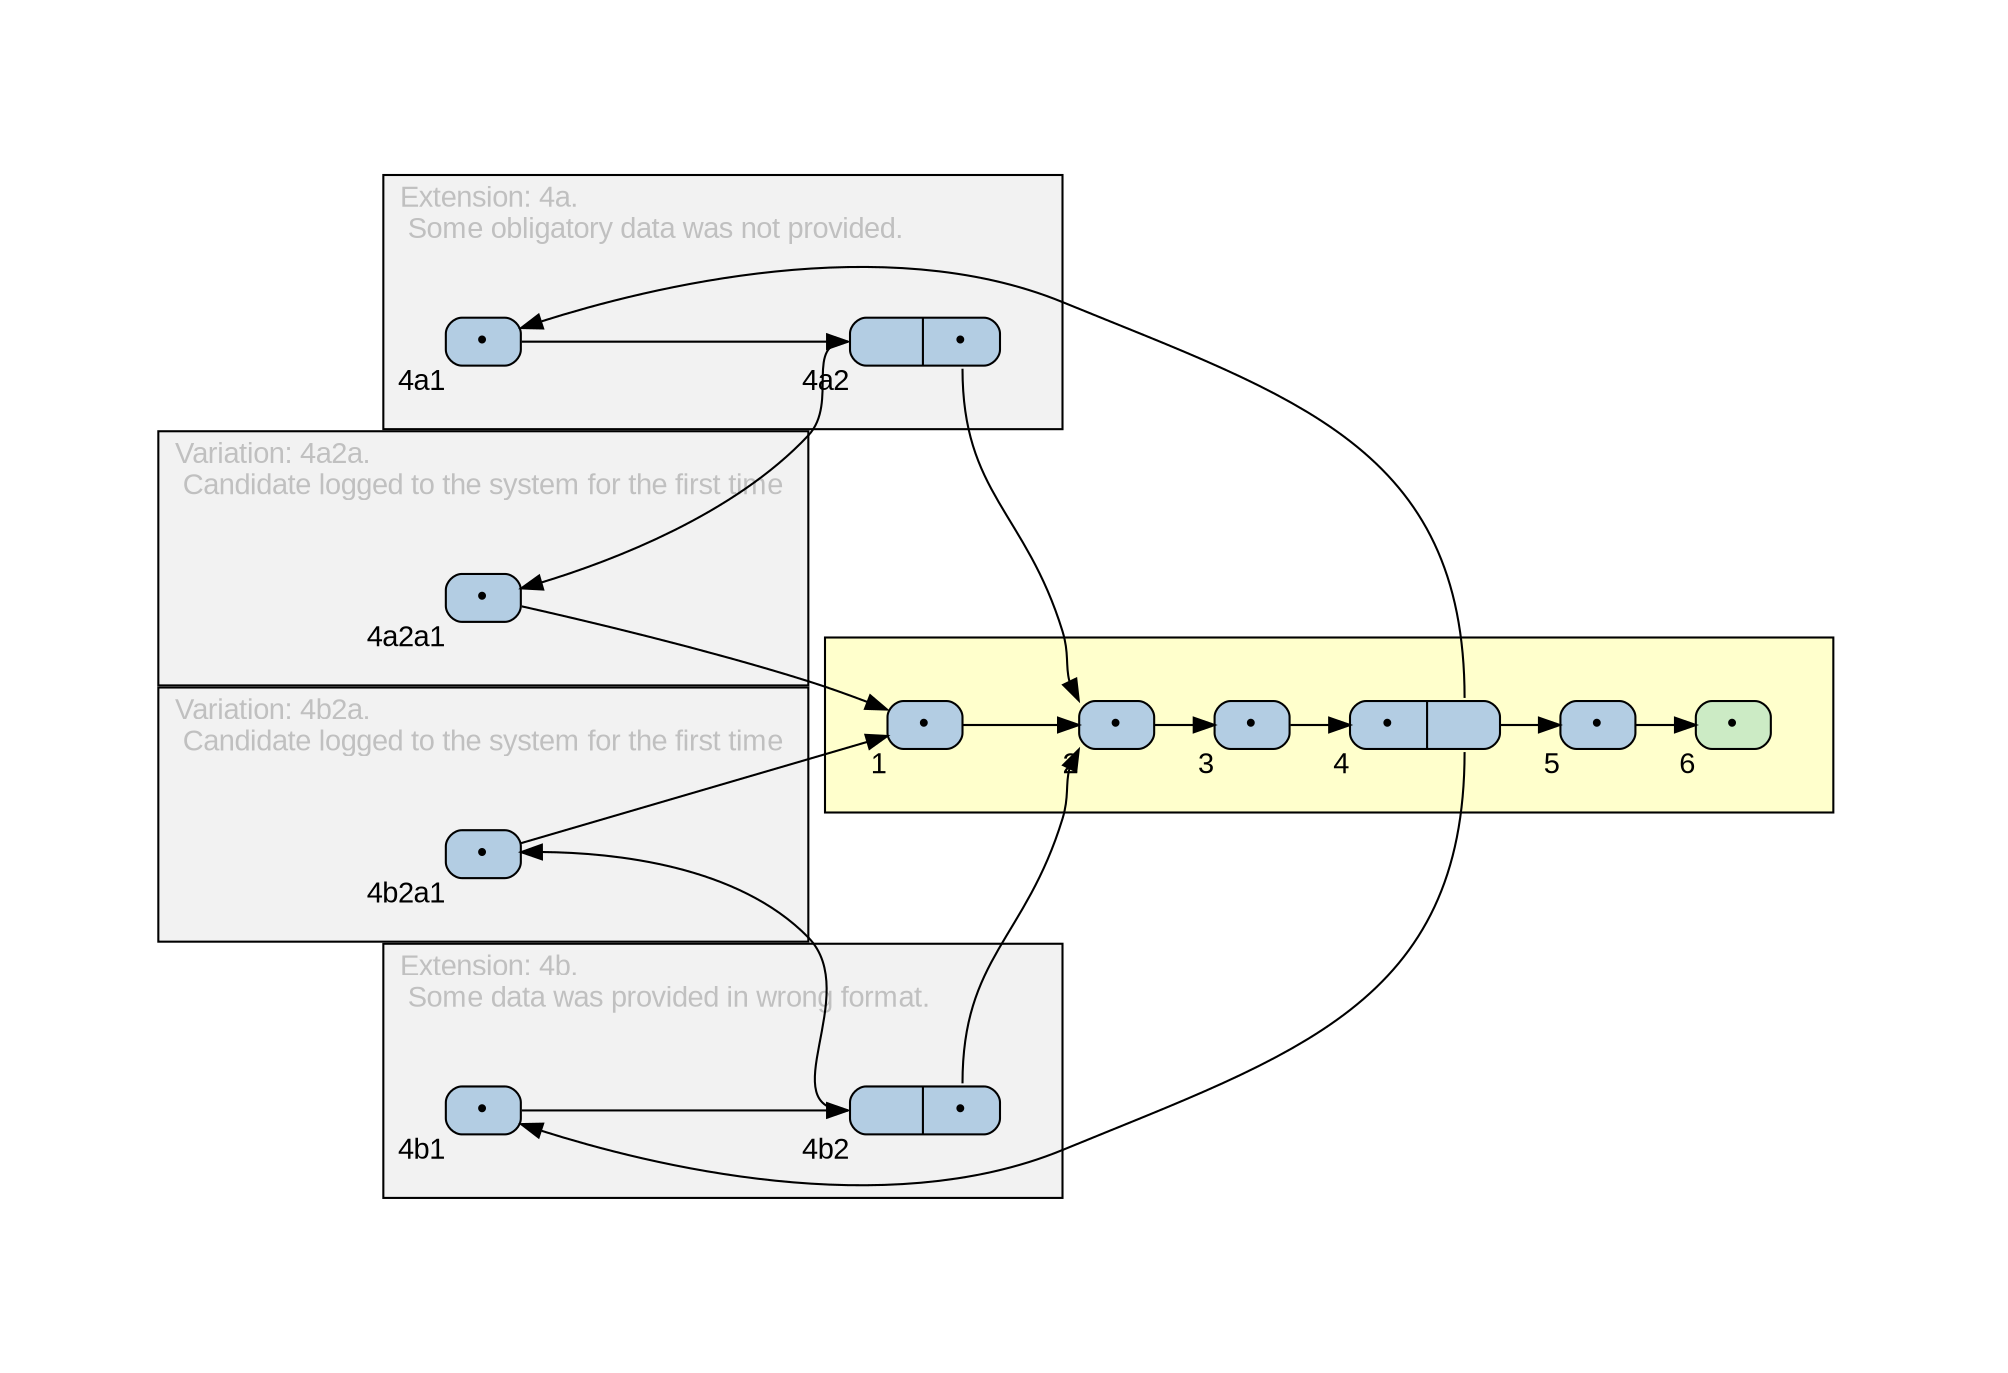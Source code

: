 digraph mygraph {
	rankdir="LR"
	fontcolor="gray"
	fontname="Arial"
	margin="1"
	dpi="62"
	node [
		shape="Mrecord",
		style="filled",
		label="",
		fontname="Arial",
		width="0.5",
		height="0.1",
		fillcolor="#b3cde3"
	]
	edge [
		fontname="Arial"
	]
	ranksep="0.4"
	nodesep="0.2"
	 labeljust="l"
	subgraph cluster_UC102 {
		bgcolor="#ffffcc"
		label=""
		margin="30"
		"UC1021" [xlabel="1", label="{<JMP>&bull;}", tooltip="Candidate provides personal information.", width="0.5"]
		"UC1022" [xlabel="2", label="{<JMP>&bull;}", tooltip="Candidate chooses to provide information concerning former education.", width="0.5"]
		"UC1023" [xlabel="3", label="{<JMP>&bull;}", tooltip="System presents the education data form.", width="0.5"]
		"UC1024" [xlabel="4", label="{<JMP>&bull;|<EXT>}", tooltip="Candidate fills the education data form and confirms.", width="1.0"]
		"UC1025" [xlabel="5", label="{<JMP>&bull;}", tooltip="System stores the data.", width="0.5"]
		"UC1026" [xlabel="6", fillcolor="#ccebc5", label="{<JMP>&bull;}", tooltip="System displays a confirmation message.", width="0.5"]
	}
	subgraph cluster_UC1024b2a {
		label="Variation: 4b2a.\l Candidate logged to the system for the first time "
		bgcolor="#f2f2f2"
		fontcolor="gray"
		margin="30"
		"UC1024b2a1" [xlabel="4b2a1", label="{<JMP>&bull;}", tooltip="Go back to step 1.", width="0.5"]
	}
	subgraph cluster_UC1024a {
		label="Extension: 4a.\l Some obligatory data was not provided. "
		bgcolor="#f2f2f2"
		fontcolor="gray"
		margin="30"
		"UC1024a1" [xlabel="4a1", label="{<JMP>&bull;}", tooltip="System informs that required some data was not provided and highlights the missing fields.", width="0.5"]
		"UC1024a2" [xlabel="4a2", label="{<VAR>|<JMP>&bull;}", tooltip="Go back to step 2.", width="1.0"]
	}
	subgraph cluster_UC1024b {
		label="Extension: 4b.\l Some data was provided in wrong format. "
		bgcolor="#f2f2f2"
		fontcolor="gray"
		margin="30"
		"UC1024b1" [xlabel="4b1", label="{<JMP>&bull;}", tooltip="System informs that some data was not provided correctly and highlights the fields that were consider as wrongly formatted.", width="0.5"]
		"UC1024b2" [xlabel="4b2", label="{<VAR>|<JMP>&bull;}", tooltip="Go back to step 2.", width="1.0"]
	}
	subgraph cluster_UC1024a2a {
		label="Variation: 4a2a.\l Candidate logged to the system for the first time "
		bgcolor="#f2f2f2"
		fontcolor="gray"
		margin="30"
		"UC1024a2a1" [xlabel="4a2a1", label="{<JMP>&bull;}", tooltip="Go back to step 1.", width="0.5"]
	}
	"UC1021":"JMP" -> "UC1022":"JMP" [URL="#UC102_1"]
	"UC1022":"JMP" -> "UC1023":"JMP" [URL="#UC102_2"]
	"UC1023":"JMP" -> "UC1024":"JMP" [URL="#UC102_3"]
	"UC1024":"EXT" -> "UC1025":"JMP" [URL="#UC102_4"]
	"UC1025":"JMP" -> "UC1026":"JMP" [URL="#UC102_5"]
	"UC1024b2":"VAR" -> "UC1024b2a1":"JMP" [URL="#UC102_4b2"]
	"UC1024b2a1":"JMP" -> "UC1021":"JMP" [URL="#UC102_4b2a1"]
	"UC1024":"EXT" -> "UC1024a1":"JMP" [URL="#UC102_4"]
	"UC1024a1":"JMP" -> "UC1024a2":"VAR" [URL="#UC102_4a1"]
	"UC1024a2":"JMP" -> "UC1022":"JMP" [URL="#UC102_4a2"]
	"UC1024":"EXT" -> "UC1024b1":"JMP" [URL="#UC102_4"]
	"UC1024b1":"JMP" -> "UC1024b2":"VAR" [URL="#UC102_4b1"]
	"UC1024b2":"JMP" -> "UC1022":"JMP" [URL="#UC102_4b2"]
	"UC1024a2":"VAR" -> "UC1024a2a1":"JMP" [URL="#UC102_4a2"]
	"UC1024a2a1":"JMP" -> "UC1021":"JMP" [URL="#UC102_4a2a1"]
}
